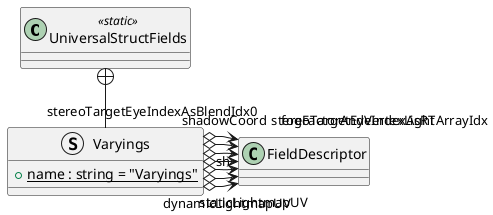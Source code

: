 @startuml
class UniversalStructFields <<static>> {
}
struct Varyings {
    + {static} name : string = "Varyings"
}
UniversalStructFields +-- Varyings
Varyings o-> "staticLightmapUV" FieldDescriptor
Varyings o-> "dynamicLightmapUV" FieldDescriptor
Varyings o-> "sh" FieldDescriptor
Varyings o-> "fogFactorAndVertexLight" FieldDescriptor
Varyings o-> "shadowCoord" FieldDescriptor
Varyings o-> "stereoTargetEyeIndexAsRTArrayIdx" FieldDescriptor
Varyings o-> "stereoTargetEyeIndexAsBlendIdx0" FieldDescriptor
@enduml
